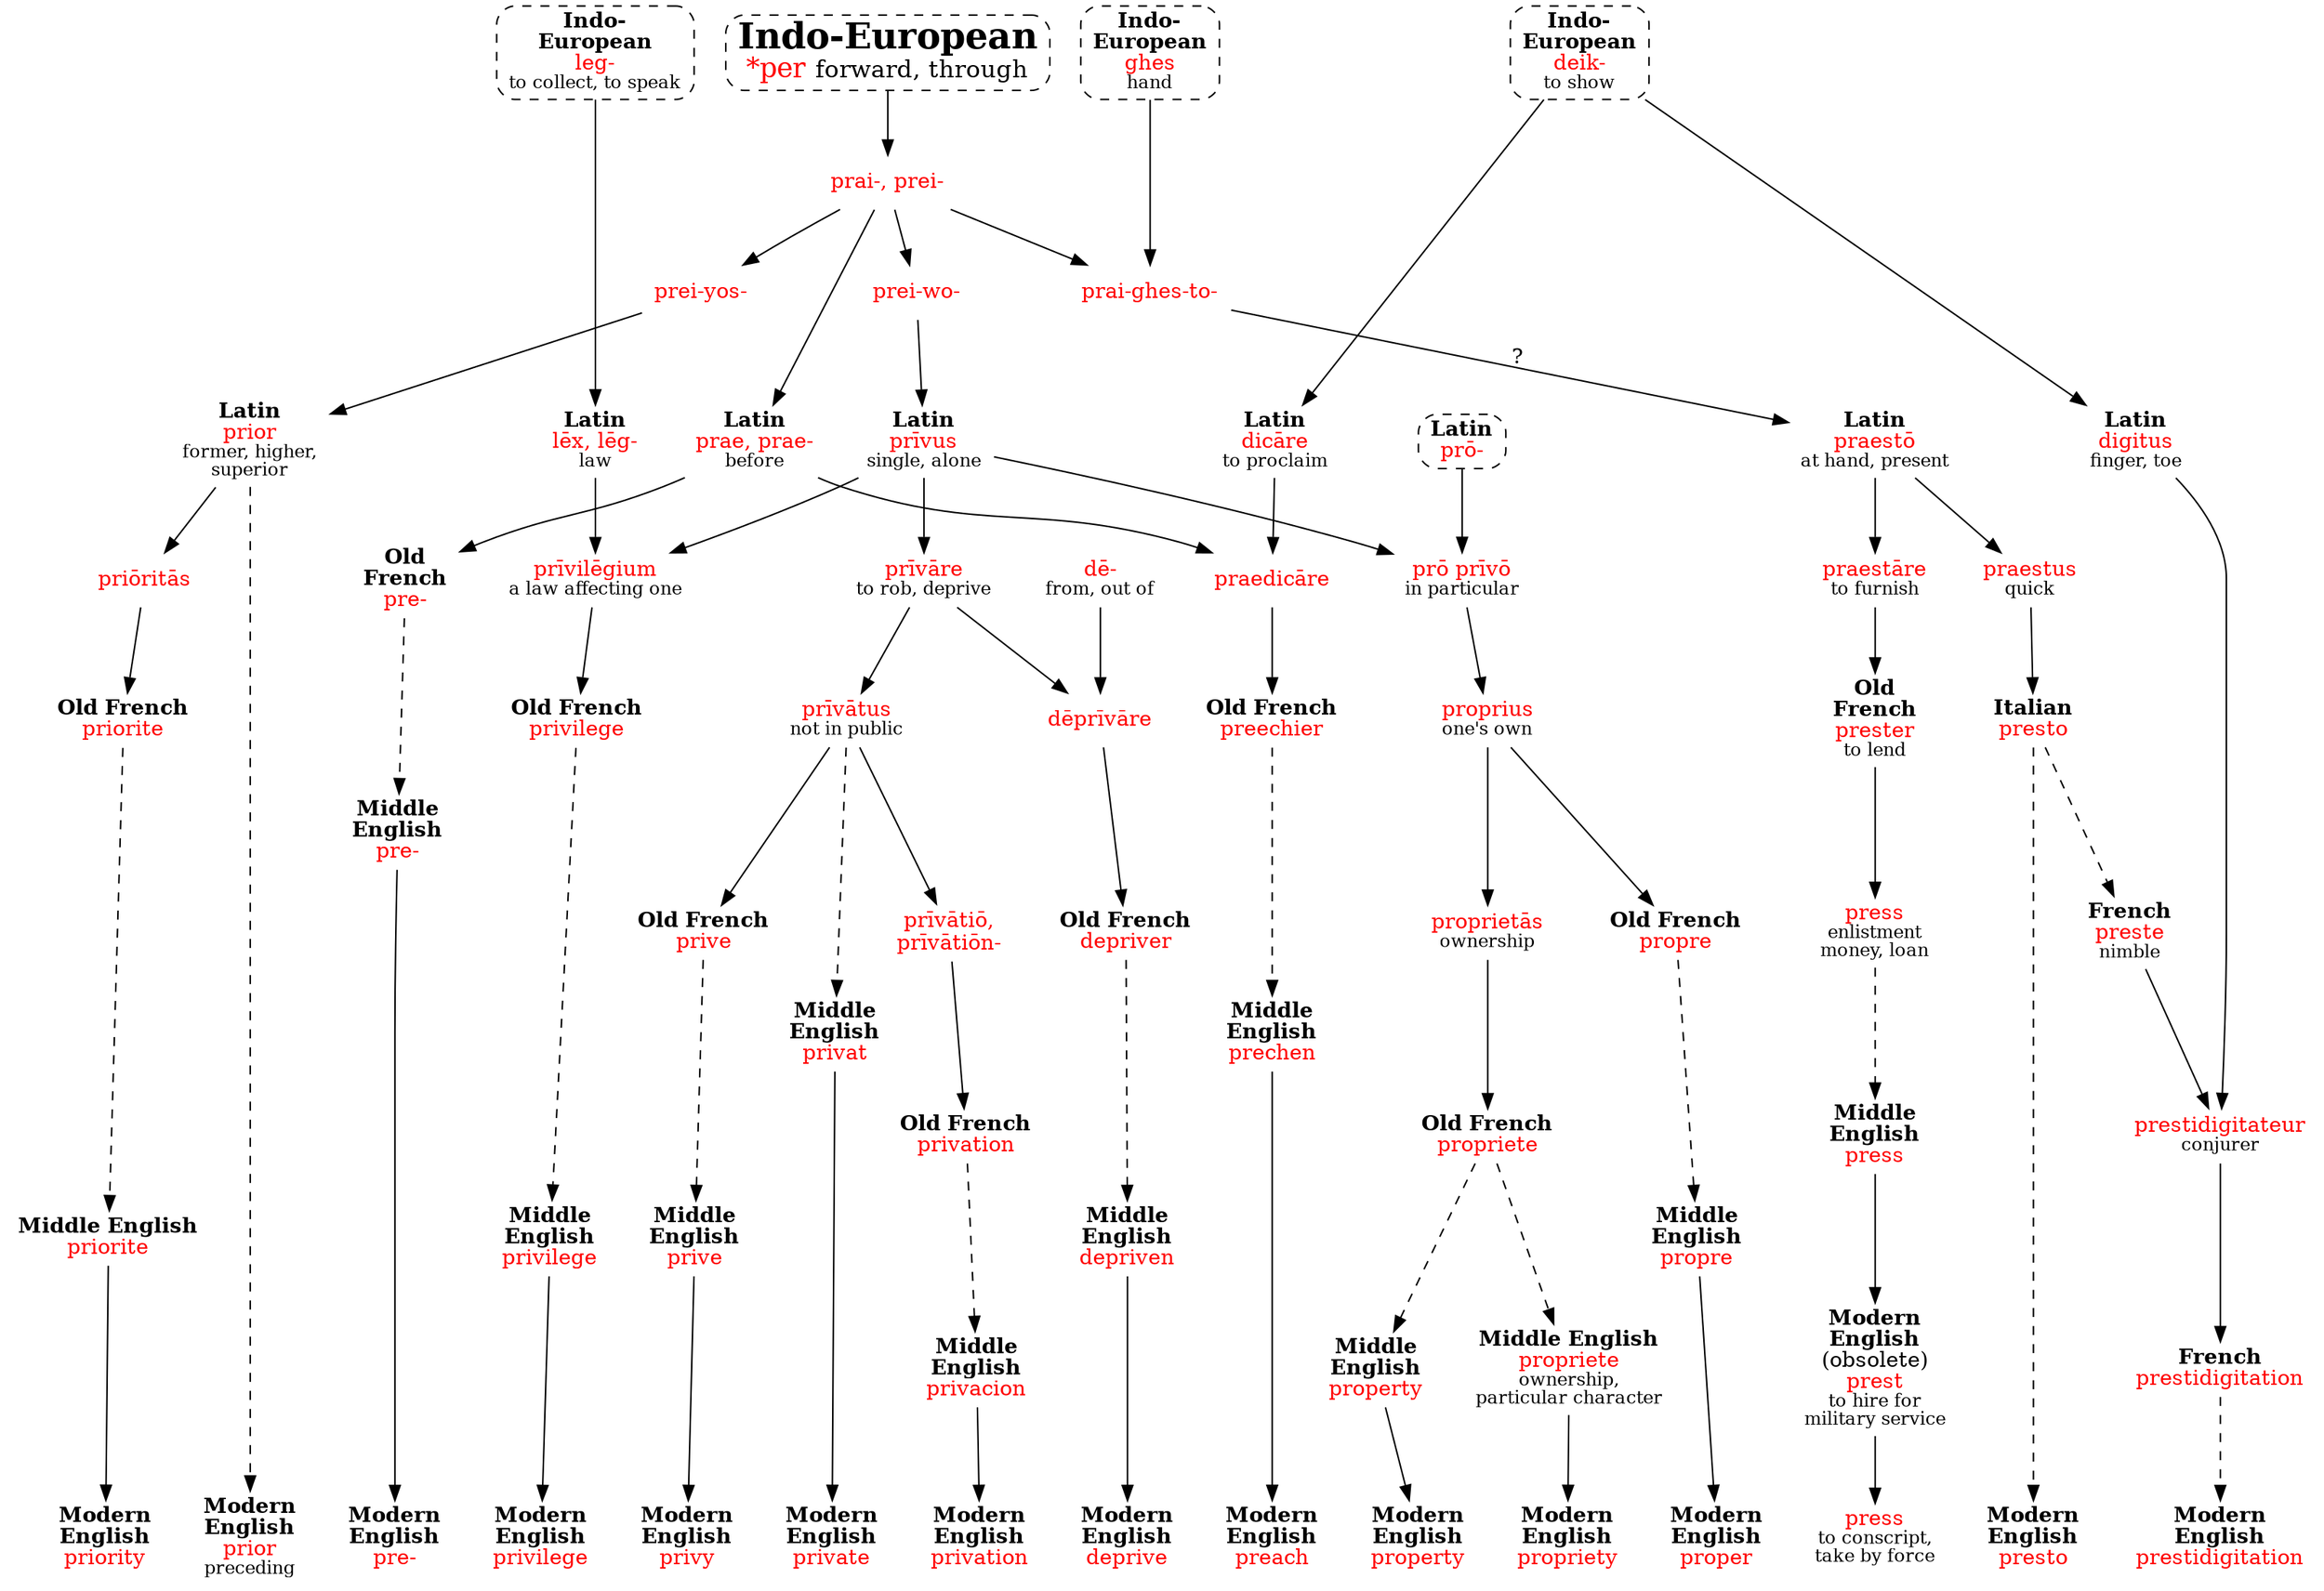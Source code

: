 strict digraph {
node [shape=none]
per [label=<<font point-size="24"><b>Indo-European</b></font><br/><font point-size="18" color="red">*per </font><font point-size="16">forward, through</font>> shape=box style="dashed,rounded" URL="per-list.svg" tooltip="Indo-European \"*per\" forward, through"]

prai [label=<<font color="red">prai-, prei-</font>>]
per -> prai -> { praeL praighesto preiyos preiwo }
praighesto [label=<<font color="red">prai-ghes-to-</font>>]
preiyos [label=<<font color="red">prei-yos-</font>>]
preiwo [label=<<font color="red">prei-wo-</font>>]
ghes -> praighesto
ghes [label=<<b>Indo-<br/>European</b><br/><font color="red">ghes</font><br/><font point-size="12">hand</font>> shape=box style="dashed,rounded" URL="ghes-hand.svg"]

// pre-, omitted: preterit find list of L prae-
praeL -> preOF
preOF -> preME [style=dashed]
preME -> preE
praeL [label=<<b>Latin</b><br/><font color="red">prae, prae-</font><br/><font point-size="12">before</font>>]
preOF [label=<<b>Old<br/>French</b><br/><font color="red">pre-</font>>]
preME [label=<<b>Middle<br/>English</b><br/><font color="red">pre-</font>>]
preE [label=<<b>Modern<br/>English</b><br/><font color="red">pre-</font>>]
/* premium, premise, prelude, preliminary, prejudice, prehensile, etc */

// deik: dicare, digitus
deik -> { dicare digitus }
deik [label=<<b>Indo-<br/>European</b><br/><font color="red">deik-</font><br/><font point-size="12">to show</font>> shape=box style="dashed,rounded" URL="deik-show.svg"]
dicare [label=<<b>Latin</b><br/><font color="red">dicāre</font><br/><font point-size="12">to proclaim</font>>]
digitus [label=<<b>Latin</b><br/><font color="red">digitus</font><br/><font point-size="12">finger, toe</font>>]

// preach
{ praeL dicare } -> praedicareL -> preechierOF
preechierOF -> prechenME [style=dashed]
prechenME -> preach
praedicareL [label=<<font color="red">praedicāre</font>>]
preechierOF [label=<<b>Old French</b><br/><font color="red">preechier</font>>]
prechenME [label=<<b>Middle<br/>English</b><br/><font color="red">prechen</font>>]
preach [label=<<b>Modern<br/>English</b><br/><font color="red">preach</font>>]

// presto
praighesto -> praestoL [label="?"]
praestoL -> praestusL -> prestoI
prestoI -> { presto presteF } [style=dashed]
praestoL [label=<<b>Latin</b><br/><font color="red">praestō</font><br/><font point-size="12">at hand, present</font>>]
praestusL [label=<<font color="red">praestus</font><br/><font point-size="12">quick</font>>]
prestoI [label=<<b>Italian</b><br/><font color="red">presto</font>>]
presto [label=<<b>Modern<br/>English</b><br/><font color="red">presto</font>>]

// prestidigitation
{ presteF digitus } -> prestidigitateur -> prestidigitationF
prestidigitationF -> prestidigitation [style=dashed]
presteF [label=<<b>French</b><br/><font color="red">preste</font><br/><font point-size="12">nimble</font>>]
prestidigitateur [label=<<font color="red">prestidigitateur</font><br/><font point-size="12">conjurer</font>>]
prestidigitationF [label=<<b>French</b><br/><font color="red">prestidigitation</font>>]
prestidigitation [label=<<b>Modern<br/>English</b><br/><font color="red">prestidigitation</font>>]

// press (conscript)
praestoL -> praestareL -> presterOF -> pressOF
pressOF -> pressME [style=dashed]
pressME -> prestE -> press
praestareL [label=<<font color="red">praestāre</font><br/><font point-size="12">to furnish</font>>]
presterOF [label=<<b>Old<br/>French</b><br/><font color="red">prester</font><br/><font point-size="12">to lend</font>>]
pressOF [label=<<font color="red">press</font><br/><font point-size="12">enlistment<br/>money, loan</font>>]
pressME [label=<<b>Middle<br/>English</b><br/><font color="red">press</font>>]
prestE [label=<<b>Modern<br/>English</b><br/>(obsolete)<br/><font color="red">prest</font><br/><font point-size="12">to hire for<br/>military service</font>>]
press [label=<<font color="red">press</font><br/><font point-size="12">to conscript,<br/>take by force</font>>]

// prior, priority, omitted: prior/ess 
preiyos -> priorL -> prioritasL -> prioriteOF
priorL -> prior [style=dashed]
prioriteOF -> prioriteME [style=dashed]
prioriteME -> priority
priorL [label=<<b>Latin</b><br/><font color="red">prior</font><br/><font point-size="12">former, higher,<br/>superior</font>>]
prior [label=<<b>Modern<br/>English</b><br/><font color="red">prior</font><br/><font point-size="12">preceding</font>>]
prioritasL [label=<<font color="red">priōritās</font>>] // Medieval

prioriteOF [label=<<b>Old French</b><br/><font color="red">priorite</font>>]
prioriteME [label=<<b>Middle English</b><br/><font color="red">priorite</font>>]
priority [label=<<b>Modern<br/>English</b><br/><font color="red">priority</font>>]

// private
preiwo -> privusL -> privareL -> privatusL
privatusL -> privatME [style=dashed]
privatME -> private
privusL [label=<<b>Latin</b><br/><font color="red">prīvus</font><br/><font point-size="12">single, alone</font>>]
privareL [label=<<font color="red">prīvāre</font><br/><font point-size="12">to rob, deprive</font>>]
privatusL [label=<<font color="red">prīvātus</font><br/><font point-size="12">not in public</font>>]
privatME [label=<<b>Middle<br/>English</b><br/><font color="red">privat</font>>]
private [label=<<b>Modern<br/>English</b><br/><font color="red">private</font>>]

// privation
privatusL -> privatioL -> privationOF
privationOF -> privacionME [style=dashed]
privacionME -> privation
privatioL [label=<<font color="red">prīvātiō,<br/>prīvātiōn-</font>>]
privationOF [label=<<b>Old French</b><br/><font color="red">privation</font>>]
privacionME [label=<<b>Middle<br/>English</b><br/><font color="red">privacion</font>>]
privation [label=<<b>Modern<br/>English</b><br/><font color="red">privation</font>>]

// privy (privity?)
privatusL -> priveOF
priveOF -> priveME [style=dashed]
priveME -> privy
priveOF [label=<<b>Old French</b><br/><font color="red">prive</font>>]
priveME [label=<<b>Middle<br/>English</b><br/><font color="red">prive</font>>]
privy [label=<<b>Modern<br/>English</b><br/><font color="red">privy</font>>]

// IE leg-
leg -> lexL
leg [label=<<b>Indo-<br/>European</b><br/><font color="red">leg-</font><br/><font point-size="12">to collect, to speak</font>> shape=box style="dashed,rounded" URL="leg-speak2.svg"]
lexL [label=<<b>Latin</b><br/><font color="red">lēx, lēg-</font><br/><font point-size="12">law</font>>]

// privilege
{ privusL lexL } -> privilegiumL -> privilegeOF
privilegeOF -> privilegeME [style=dashed]
privilegeME -> privilege
privilegiumL [label=<<font color="red">prīvilēgium</font><br/><font point-size="12">a law affecting one</font>>]
privilegeOF [label=<<b>Old French</b><br/><font color="red">privilege</font>>]
privilegeME [label=<<b>Middle<br/>English</b><br/><font color="red">privilege</font>>]
privilege [label=<<b>Modern<br/>English</b><br/><font color="red">privilege</font>>]

// deprive
{ deL privareL } -> deprivareL -> depriverOF
depriverOF -> deprivenME [style=dashed]
deprivenME -> deprive
deL [label=<<font color="red">dē-</font><br/><font point-size="12">from, out of</font>>] // possible root de-
deprivareL [label=<<font color="red">dēprīvāre</font>>]
depriverOF [label=<<b>Old French</b><br/><font color="red">depriver</font>>]
deprivenME [label=<<b>Middle<br/>English</b><br/><font color="red">depriven</font>>]
deprive [label=<<b>Modern<br/>English</b><br/><font color="red">deprive</font>>]

// proper
{ proL privusL } -> proprivoL -> propriusL -> propreOF
propreOF -> propreME [style=dashed]
propreME -> proper
proL [label=<<b>Latin</b><br/><font color="red">prō-</font>> shape=box style="dashed,rounded" URL="per-pro2.svg"]
proprivoL [label=<<font color="red">prō prīvō</font><br/><font point-size="12">in particular</font>>]
propriusL [label=<<font color="red">proprius</font><br/><font point-size="12">one's own</font>>]
propreOF [label=<<b>Old French</b><br/><font color="red">propre</font>>]
propreME [label=<<b>Middle<br/>English</b><br/><font color="red">propre</font>>]
proper [label=<<b>Modern<br/>English</b><br/><font color="red">proper</font>>]

// property, propriety, omitted: proprietary, proprioceptor
propriusL -> proprietasL -> proprieteOF
proprieteOF -> { proprieteME propertyME } [style=dashed]
propertyME -> property
proprieteME -> propriety
proprietasL [label=<<font color="red">proprietās</font><br/><font point-size="12">ownership</font>>]
proprieteOF [label=<<b>Old French</b><br/><font color="red">propriete</font>>]
propertyME [label=<<b>Middle<br/>English</b><br/><font color="red">property</font>>]
property [label=<<b>Modern<br/>English</b><br/><font color="red">property</font>>]
proprieteME [label=<<b>Middle English</b><br/><font color="red">propriete</font><br/><font point-size="12">ownership,<br/>particular character</font>>]
propriety [label=<<b>Modern<br/>English</b><br/><font color="red">propriety</font>>]

{ rank=same preE preach prior priority private privation privy privilege deprive proper property propriety prestidigitation presto press }
{ rank=min deik ghes leg }
{ rank=same praeL dicare praestoL privusL lexL digitus priorL proL }
}
